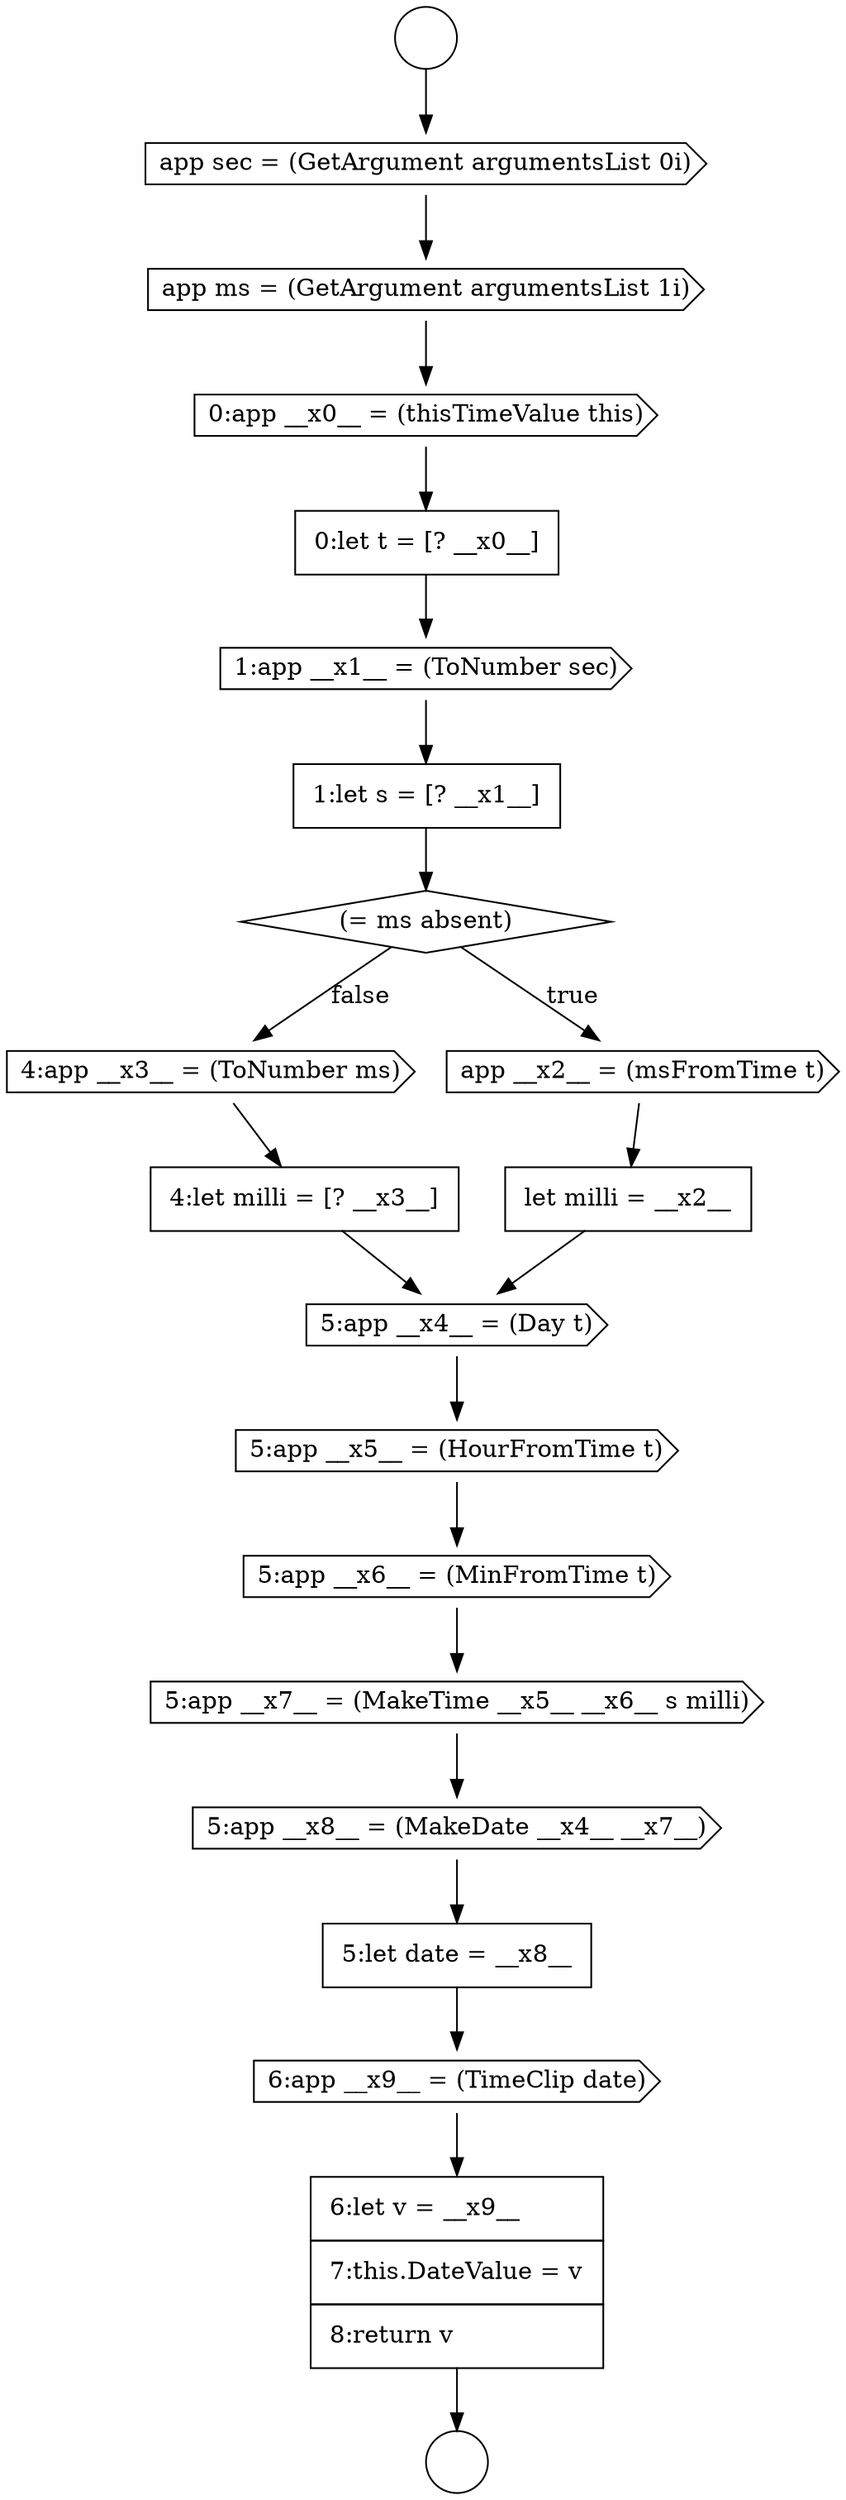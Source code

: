 digraph {
  node13740 [shape=circle label=" " color="black" fillcolor="white" style=filled]
  node13747 [shape=diamond, label=<<font color="black">(= ms absent)</font>> color="black" fillcolor="white" style=filled]
  node13751 [shape=none, margin=0, label=<<font color="black">
    <table border="0" cellborder="1" cellspacing="0" cellpadding="10">
      <tr><td align="left">4:let milli = [? __x3__]</td></tr>
    </table>
  </font>> color="black" fillcolor="white" style=filled]
  node13754 [shape=cds, label=<<font color="black">5:app __x6__ = (MinFromTime t)</font>> color="black" fillcolor="white" style=filled]
  node13744 [shape=none, margin=0, label=<<font color="black">
    <table border="0" cellborder="1" cellspacing="0" cellpadding="10">
      <tr><td align="left">0:let t = [? __x0__]</td></tr>
    </table>
  </font>> color="black" fillcolor="white" style=filled]
  node13757 [shape=none, margin=0, label=<<font color="black">
    <table border="0" cellborder="1" cellspacing="0" cellpadding="10">
      <tr><td align="left">5:let date = __x8__</td></tr>
    </table>
  </font>> color="black" fillcolor="white" style=filled]
  node13746 [shape=none, margin=0, label=<<font color="black">
    <table border="0" cellborder="1" cellspacing="0" cellpadding="10">
      <tr><td align="left">1:let s = [? __x1__]</td></tr>
    </table>
  </font>> color="black" fillcolor="white" style=filled]
  node13750 [shape=cds, label=<<font color="black">4:app __x3__ = (ToNumber ms)</font>> color="black" fillcolor="white" style=filled]
  node13749 [shape=none, margin=0, label=<<font color="black">
    <table border="0" cellborder="1" cellspacing="0" cellpadding="10">
      <tr><td align="left">let milli = __x2__</td></tr>
    </table>
  </font>> color="black" fillcolor="white" style=filled]
  node13759 [shape=none, margin=0, label=<<font color="black">
    <table border="0" cellborder="1" cellspacing="0" cellpadding="10">
      <tr><td align="left">6:let v = __x9__</td></tr>
      <tr><td align="left">7:this.DateValue = v</td></tr>
      <tr><td align="left">8:return v</td></tr>
    </table>
  </font>> color="black" fillcolor="white" style=filled]
  node13742 [shape=cds, label=<<font color="black">app ms = (GetArgument argumentsList 1i)</font>> color="black" fillcolor="white" style=filled]
  node13752 [shape=cds, label=<<font color="black">5:app __x4__ = (Day t)</font>> color="black" fillcolor="white" style=filled]
  node13743 [shape=cds, label=<<font color="black">0:app __x0__ = (thisTimeValue this)</font>> color="black" fillcolor="white" style=filled]
  node13758 [shape=cds, label=<<font color="black">6:app __x9__ = (TimeClip date)</font>> color="black" fillcolor="white" style=filled]
  node13741 [shape=cds, label=<<font color="black">app sec = (GetArgument argumentsList 0i)</font>> color="black" fillcolor="white" style=filled]
  node13745 [shape=cds, label=<<font color="black">1:app __x1__ = (ToNumber sec)</font>> color="black" fillcolor="white" style=filled]
  node13755 [shape=cds, label=<<font color="black">5:app __x7__ = (MakeTime __x5__ __x6__ s milli)</font>> color="black" fillcolor="white" style=filled]
  node13756 [shape=cds, label=<<font color="black">5:app __x8__ = (MakeDate __x4__ __x7__)</font>> color="black" fillcolor="white" style=filled]
  node13739 [shape=circle label=" " color="black" fillcolor="white" style=filled]
  node13753 [shape=cds, label=<<font color="black">5:app __x5__ = (HourFromTime t)</font>> color="black" fillcolor="white" style=filled]
  node13748 [shape=cds, label=<<font color="black">app __x2__ = (msFromTime t)</font>> color="black" fillcolor="white" style=filled]
  node13755 -> node13756 [ color="black"]
  node13742 -> node13743 [ color="black"]
  node13744 -> node13745 [ color="black"]
  node13748 -> node13749 [ color="black"]
  node13741 -> node13742 [ color="black"]
  node13753 -> node13754 [ color="black"]
  node13739 -> node13741 [ color="black"]
  node13749 -> node13752 [ color="black"]
  node13743 -> node13744 [ color="black"]
  node13745 -> node13746 [ color="black"]
  node13754 -> node13755 [ color="black"]
  node13756 -> node13757 [ color="black"]
  node13752 -> node13753 [ color="black"]
  node13746 -> node13747 [ color="black"]
  node13757 -> node13758 [ color="black"]
  node13758 -> node13759 [ color="black"]
  node13759 -> node13740 [ color="black"]
  node13751 -> node13752 [ color="black"]
  node13747 -> node13748 [label=<<font color="black">true</font>> color="black"]
  node13747 -> node13750 [label=<<font color="black">false</font>> color="black"]
  node13750 -> node13751 [ color="black"]
}
